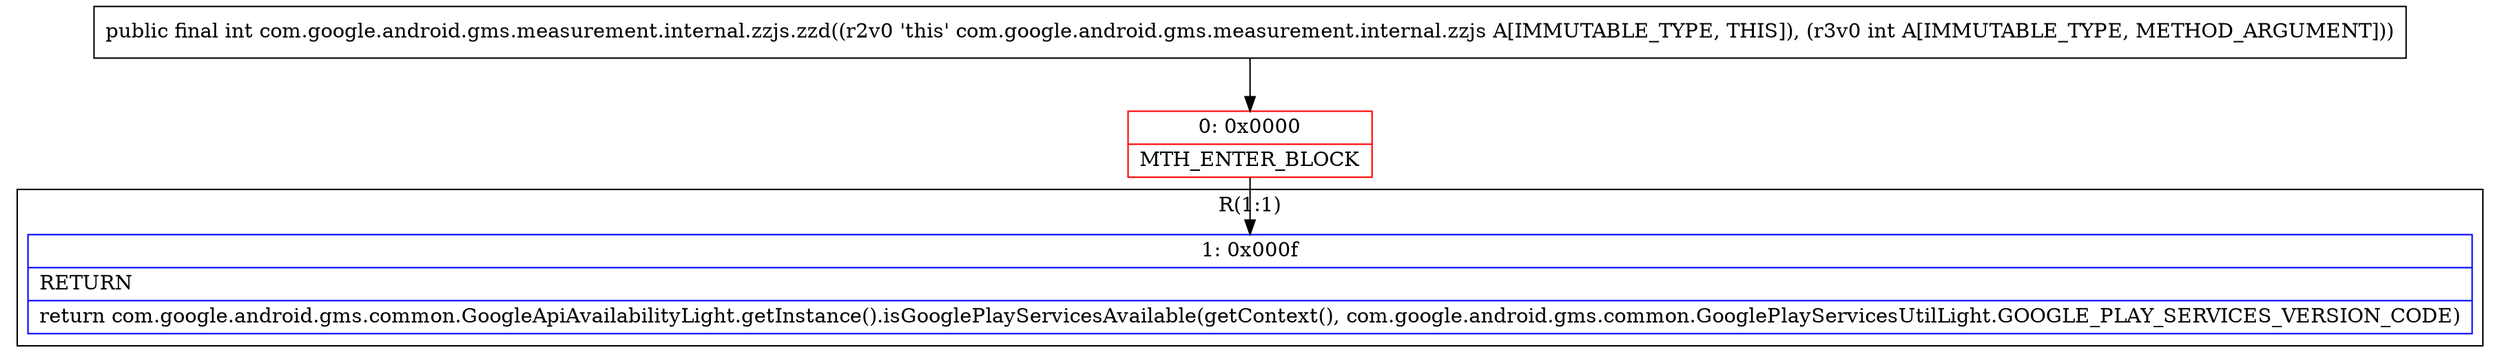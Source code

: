digraph "CFG forcom.google.android.gms.measurement.internal.zzjs.zzd(I)I" {
subgraph cluster_Region_1532327229 {
label = "R(1:1)";
node [shape=record,color=blue];
Node_1 [shape=record,label="{1\:\ 0x000f|RETURN\l|return com.google.android.gms.common.GoogleApiAvailabilityLight.getInstance().isGooglePlayServicesAvailable(getContext(), com.google.android.gms.common.GooglePlayServicesUtilLight.GOOGLE_PLAY_SERVICES_VERSION_CODE)\l}"];
}
Node_0 [shape=record,color=red,label="{0\:\ 0x0000|MTH_ENTER_BLOCK\l}"];
MethodNode[shape=record,label="{public final int com.google.android.gms.measurement.internal.zzjs.zzd((r2v0 'this' com.google.android.gms.measurement.internal.zzjs A[IMMUTABLE_TYPE, THIS]), (r3v0 int A[IMMUTABLE_TYPE, METHOD_ARGUMENT])) }"];
MethodNode -> Node_0;
Node_0 -> Node_1;
}

